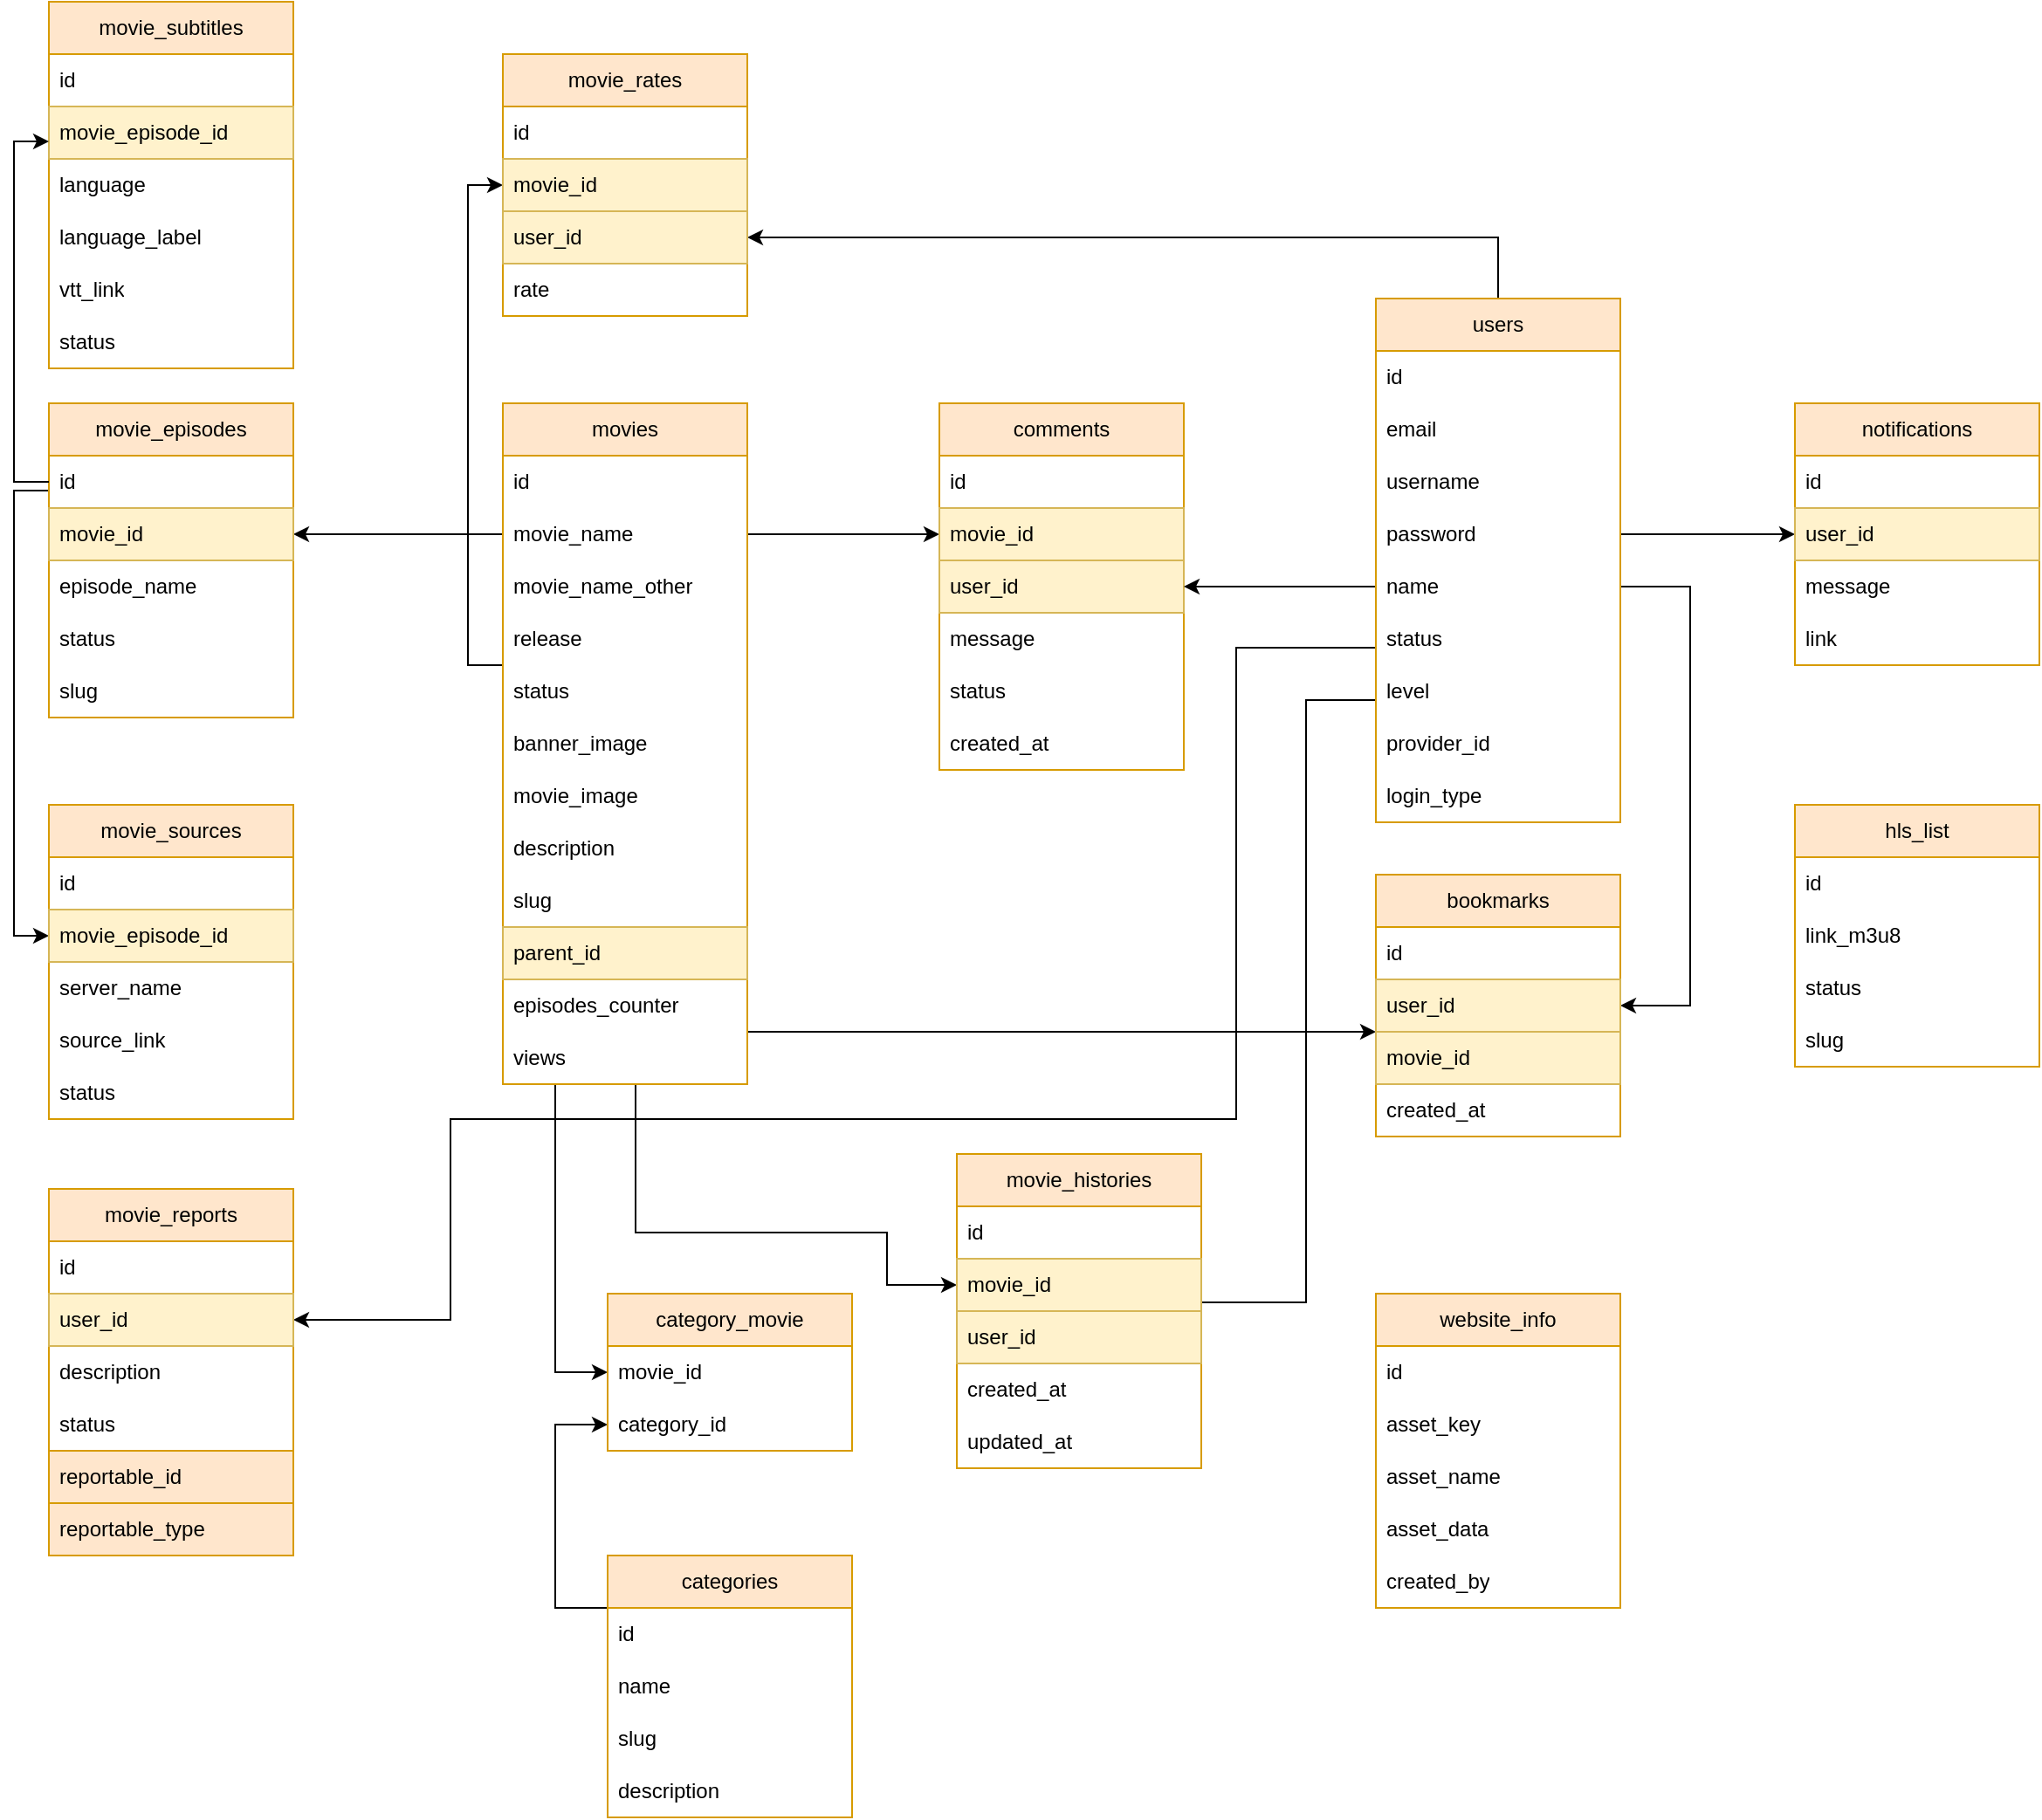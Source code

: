 <mxfile version="24.4.10" type="device">
  <diagram name="Page-1" id="3F2ROLYlYGw2br-M6HLs">
    <mxGraphModel dx="1379" dy="799" grid="1" gridSize="10" guides="1" tooltips="1" connect="1" arrows="1" fold="1" page="1" pageScale="1" pageWidth="850" pageHeight="1100" math="0" shadow="0">
      <root>
        <mxCell id="0" />
        <mxCell id="1" parent="0" />
        <mxCell id="hIImAG4Ei0qnT4Fh30qs-20" style="edgeStyle=orthogonalEdgeStyle;rounded=0;orthogonalLoop=1;jettySize=auto;html=1;" parent="1" source="hIImAG4Ei0qnT4Fh30qs-2" target="hIImAG4Ei0qnT4Fh30qs-12" edge="1">
          <mxGeometry relative="1" as="geometry">
            <Array as="points">
              <mxPoint x="400" y="325" />
              <mxPoint x="400" y="325" />
            </Array>
          </mxGeometry>
        </mxCell>
        <mxCell id="hIImAG4Ei0qnT4Fh30qs-46" style="edgeStyle=orthogonalEdgeStyle;rounded=0;orthogonalLoop=1;jettySize=auto;html=1;" parent="1" source="hIImAG4Ei0qnT4Fh30qs-2" target="hIImAG4Ei0qnT4Fh30qs-42" edge="1">
          <mxGeometry relative="1" as="geometry">
            <Array as="points">
              <mxPoint x="530" y="625" />
            </Array>
          </mxGeometry>
        </mxCell>
        <mxCell id="hIImAG4Ei0qnT4Fh30qs-53" style="edgeStyle=orthogonalEdgeStyle;rounded=0;orthogonalLoop=1;jettySize=auto;html=1;" parent="1" source="hIImAG4Ei0qnT4Fh30qs-2" target="hIImAG4Ei0qnT4Fh30qs-49" edge="1">
          <mxGeometry relative="1" as="geometry">
            <Array as="points">
              <mxPoint x="400" y="400" />
              <mxPoint x="400" y="125" />
            </Array>
          </mxGeometry>
        </mxCell>
        <mxCell id="hIImAG4Ei0qnT4Fh30qs-60" style="edgeStyle=orthogonalEdgeStyle;rounded=0;orthogonalLoop=1;jettySize=auto;html=1;entryX=0;entryY=0.5;entryDx=0;entryDy=0;" parent="1" source="hIImAG4Ei0qnT4Fh30qs-2" target="hIImAG4Ei0qnT4Fh30qs-57" edge="1">
          <mxGeometry relative="1" as="geometry">
            <Array as="points">
              <mxPoint x="496" y="725" />
              <mxPoint x="640" y="725" />
              <mxPoint x="640" y="755" />
            </Array>
            <mxPoint x="490" y="580" as="sourcePoint" />
            <mxPoint x="650" y="740" as="targetPoint" />
          </mxGeometry>
        </mxCell>
        <mxCell id="oTdd736BP29CeWMRSeP5-14" style="edgeStyle=orthogonalEdgeStyle;rounded=0;orthogonalLoop=1;jettySize=auto;html=1;entryX=0;entryY=0.5;entryDx=0;entryDy=0;" parent="1" source="hIImAG4Ei0qnT4Fh30qs-2" target="oTdd736BP29CeWMRSeP5-7" edge="1">
          <mxGeometry relative="1" as="geometry">
            <Array as="points">
              <mxPoint x="450" y="805" />
            </Array>
          </mxGeometry>
        </mxCell>
        <mxCell id="myGeq7_MrkGCZ5Ku5kdF-7" style="edgeStyle=orthogonalEdgeStyle;rounded=0;orthogonalLoop=1;jettySize=auto;html=1;" parent="1" source="hIImAG4Ei0qnT4Fh30qs-2" target="hIImAG4Ei0qnT4Fh30qs-25" edge="1">
          <mxGeometry relative="1" as="geometry">
            <Array as="points">
              <mxPoint x="590" y="325" />
              <mxPoint x="590" y="325" />
            </Array>
          </mxGeometry>
        </mxCell>
        <mxCell id="hIImAG4Ei0qnT4Fh30qs-2" value="movies" style="swimlane;fontStyle=0;childLayout=stackLayout;horizontal=1;startSize=30;horizontalStack=0;resizeParent=1;resizeParentMax=0;resizeLast=0;collapsible=1;marginBottom=0;whiteSpace=wrap;html=1;fillColor=#ffe6cc;strokeColor=#d79b00;" parent="1" vertex="1">
          <mxGeometry x="420" y="250" width="140" height="390" as="geometry" />
        </mxCell>
        <mxCell id="hIImAG4Ei0qnT4Fh30qs-3" value="id" style="text;align=left;verticalAlign=middle;spacingLeft=4;spacingRight=4;overflow=hidden;points=[[0,0.5],[1,0.5]];portConstraint=eastwest;rotatable=0;whiteSpace=wrap;html=1;" parent="hIImAG4Ei0qnT4Fh30qs-2" vertex="1">
          <mxGeometry y="30" width="140" height="30" as="geometry" />
        </mxCell>
        <mxCell id="hIImAG4Ei0qnT4Fh30qs-4" value="movie_name" style="text;align=left;verticalAlign=middle;spacingLeft=4;spacingRight=4;overflow=hidden;points=[[0,0.5],[1,0.5]];portConstraint=eastwest;rotatable=0;whiteSpace=wrap;html=1;" parent="hIImAG4Ei0qnT4Fh30qs-2" vertex="1">
          <mxGeometry y="60" width="140" height="30" as="geometry" />
        </mxCell>
        <mxCell id="hIImAG4Ei0qnT4Fh30qs-21" value="movie_name_other" style="text;align=left;verticalAlign=middle;spacingLeft=4;spacingRight=4;overflow=hidden;points=[[0,0.5],[1,0.5]];portConstraint=eastwest;rotatable=0;whiteSpace=wrap;html=1;" parent="hIImAG4Ei0qnT4Fh30qs-2" vertex="1">
          <mxGeometry y="90" width="140" height="30" as="geometry" />
        </mxCell>
        <mxCell id="hIImAG4Ei0qnT4Fh30qs-5" value="release" style="text;align=left;verticalAlign=middle;spacingLeft=4;spacingRight=4;overflow=hidden;points=[[0,0.5],[1,0.5]];portConstraint=eastwest;rotatable=0;whiteSpace=wrap;html=1;" parent="hIImAG4Ei0qnT4Fh30qs-2" vertex="1">
          <mxGeometry y="120" width="140" height="30" as="geometry" />
        </mxCell>
        <mxCell id="hIImAG4Ei0qnT4Fh30qs-6" value="status" style="text;align=left;verticalAlign=middle;spacingLeft=4;spacingRight=4;overflow=hidden;points=[[0,0.5],[1,0.5]];portConstraint=eastwest;rotatable=0;whiteSpace=wrap;html=1;" parent="hIImAG4Ei0qnT4Fh30qs-2" vertex="1">
          <mxGeometry y="150" width="140" height="30" as="geometry" />
        </mxCell>
        <mxCell id="hIImAG4Ei0qnT4Fh30qs-7" value="banner_image" style="text;align=left;verticalAlign=middle;spacingLeft=4;spacingRight=4;overflow=hidden;points=[[0,0.5],[1,0.5]];portConstraint=eastwest;rotatable=0;whiteSpace=wrap;html=1;" parent="hIImAG4Ei0qnT4Fh30qs-2" vertex="1">
          <mxGeometry y="180" width="140" height="30" as="geometry" />
        </mxCell>
        <mxCell id="hIImAG4Ei0qnT4Fh30qs-9" value="movie_image" style="text;align=left;verticalAlign=middle;spacingLeft=4;spacingRight=4;overflow=hidden;points=[[0,0.5],[1,0.5]];portConstraint=eastwest;rotatable=0;whiteSpace=wrap;html=1;" parent="hIImAG4Ei0qnT4Fh30qs-2" vertex="1">
          <mxGeometry y="210" width="140" height="30" as="geometry" />
        </mxCell>
        <mxCell id="hIImAG4Ei0qnT4Fh30qs-8" value="description" style="text;align=left;verticalAlign=middle;spacingLeft=4;spacingRight=4;overflow=hidden;points=[[0,0.5],[1,0.5]];portConstraint=eastwest;rotatable=0;whiteSpace=wrap;html=1;" parent="hIImAG4Ei0qnT4Fh30qs-2" vertex="1">
          <mxGeometry y="240" width="140" height="30" as="geometry" />
        </mxCell>
        <mxCell id="oTdd736BP29CeWMRSeP5-15" value="slug" style="text;align=left;verticalAlign=middle;spacingLeft=4;spacingRight=4;overflow=hidden;points=[[0,0.5],[1,0.5]];portConstraint=eastwest;rotatable=0;whiteSpace=wrap;html=1;" parent="hIImAG4Ei0qnT4Fh30qs-2" vertex="1">
          <mxGeometry y="270" width="140" height="30" as="geometry" />
        </mxCell>
        <mxCell id="hIImAG4Ei0qnT4Fh30qs-22" value="parent_id" style="text;align=left;verticalAlign=middle;spacingLeft=4;spacingRight=4;overflow=hidden;points=[[0,0.5],[1,0.5]];portConstraint=eastwest;rotatable=0;whiteSpace=wrap;html=1;fillColor=#fff2cc;strokeColor=#d6b656;" parent="hIImAG4Ei0qnT4Fh30qs-2" vertex="1">
          <mxGeometry y="300" width="140" height="30" as="geometry" />
        </mxCell>
        <mxCell id="qm9xOhf16qRdDxelfgPN-1" value="episodes_counter" style="text;align=left;verticalAlign=middle;spacingLeft=4;spacingRight=4;overflow=hidden;points=[[0,0.5],[1,0.5]];portConstraint=eastwest;rotatable=0;whiteSpace=wrap;html=1;" parent="hIImAG4Ei0qnT4Fh30qs-2" vertex="1">
          <mxGeometry y="330" width="140" height="30" as="geometry" />
        </mxCell>
        <mxCell id="qm9xOhf16qRdDxelfgPN-2" value="views" style="text;align=left;verticalAlign=middle;spacingLeft=4;spacingRight=4;overflow=hidden;points=[[0,0.5],[1,0.5]];portConstraint=eastwest;rotatable=0;whiteSpace=wrap;html=1;" parent="hIImAG4Ei0qnT4Fh30qs-2" vertex="1">
          <mxGeometry y="360" width="140" height="30" as="geometry" />
        </mxCell>
        <mxCell id="5w0fEQomTx6XCXW9qhA0-1" style="edgeStyle=orthogonalEdgeStyle;rounded=0;orthogonalLoop=1;jettySize=auto;html=1;entryX=0;entryY=0.5;entryDx=0;entryDy=0;" parent="1" source="hIImAG4Ei0qnT4Fh30qs-10" target="hIImAG4Ei0qnT4Fh30qs-78" edge="1">
          <mxGeometry relative="1" as="geometry">
            <Array as="points">
              <mxPoint x="140" y="300" />
              <mxPoint x="140" y="555" />
            </Array>
          </mxGeometry>
        </mxCell>
        <mxCell id="hIImAG4Ei0qnT4Fh30qs-10" value="movie_episodes" style="swimlane;fontStyle=0;childLayout=stackLayout;horizontal=1;startSize=30;horizontalStack=0;resizeParent=1;resizeParentMax=0;resizeLast=0;collapsible=1;marginBottom=0;whiteSpace=wrap;html=1;fillColor=#ffe6cc;strokeColor=#d79b00;" parent="1" vertex="1">
          <mxGeometry x="160" y="250" width="140" height="180" as="geometry" />
        </mxCell>
        <mxCell id="hIImAG4Ei0qnT4Fh30qs-11" value="id" style="text;strokeColor=none;fillColor=none;align=left;verticalAlign=middle;spacingLeft=4;spacingRight=4;overflow=hidden;points=[[0,0.5],[1,0.5]];portConstraint=eastwest;rotatable=0;whiteSpace=wrap;html=1;" parent="hIImAG4Ei0qnT4Fh30qs-10" vertex="1">
          <mxGeometry y="30" width="140" height="30" as="geometry" />
        </mxCell>
        <mxCell id="hIImAG4Ei0qnT4Fh30qs-12" value="movie_id" style="text;strokeColor=#d6b656;fillColor=#fff2cc;align=left;verticalAlign=middle;spacingLeft=4;spacingRight=4;overflow=hidden;points=[[0,0.5],[1,0.5]];portConstraint=eastwest;rotatable=0;whiteSpace=wrap;html=1;" parent="hIImAG4Ei0qnT4Fh30qs-10" vertex="1">
          <mxGeometry y="60" width="140" height="30" as="geometry" />
        </mxCell>
        <mxCell id="hIImAG4Ei0qnT4Fh30qs-13" value="episode_name" style="text;strokeColor=none;fillColor=none;align=left;verticalAlign=middle;spacingLeft=4;spacingRight=4;overflow=hidden;points=[[0,0.5],[1,0.5]];portConstraint=eastwest;rotatable=0;whiteSpace=wrap;html=1;" parent="hIImAG4Ei0qnT4Fh30qs-10" vertex="1">
          <mxGeometry y="90" width="140" height="30" as="geometry" />
        </mxCell>
        <mxCell id="hIImAG4Ei0qnT4Fh30qs-14" value="status" style="text;strokeColor=none;fillColor=none;align=left;verticalAlign=middle;spacingLeft=4;spacingRight=4;overflow=hidden;points=[[0,0.5],[1,0.5]];portConstraint=eastwest;rotatable=0;whiteSpace=wrap;html=1;" parent="hIImAG4Ei0qnT4Fh30qs-10" vertex="1">
          <mxGeometry y="120" width="140" height="30" as="geometry" />
        </mxCell>
        <mxCell id="TMlzCSbYXkpU7gzvLqL6-2" value="slug" style="text;strokeColor=none;fillColor=none;align=left;verticalAlign=middle;spacingLeft=4;spacingRight=4;overflow=hidden;points=[[0,0.5],[1,0.5]];portConstraint=eastwest;rotatable=0;whiteSpace=wrap;html=1;" parent="hIImAG4Ei0qnT4Fh30qs-10" vertex="1">
          <mxGeometry y="150" width="140" height="30" as="geometry" />
        </mxCell>
        <mxCell id="hIImAG4Ei0qnT4Fh30qs-23" value="comments" style="swimlane;fontStyle=0;childLayout=stackLayout;horizontal=1;startSize=30;horizontalStack=0;resizeParent=1;resizeParentMax=0;resizeLast=0;collapsible=1;marginBottom=0;whiteSpace=wrap;html=1;fillColor=#ffe6cc;strokeColor=#d79b00;" parent="1" vertex="1">
          <mxGeometry x="670" y="250" width="140" height="210" as="geometry" />
        </mxCell>
        <mxCell id="hIImAG4Ei0qnT4Fh30qs-24" value="id" style="text;strokeColor=none;fillColor=none;align=left;verticalAlign=middle;spacingLeft=4;spacingRight=4;overflow=hidden;points=[[0,0.5],[1,0.5]];portConstraint=eastwest;rotatable=0;whiteSpace=wrap;html=1;" parent="hIImAG4Ei0qnT4Fh30qs-23" vertex="1">
          <mxGeometry y="30" width="140" height="30" as="geometry" />
        </mxCell>
        <mxCell id="hIImAG4Ei0qnT4Fh30qs-25" value="movie_id" style="text;strokeColor=#d6b656;fillColor=#fff2cc;align=left;verticalAlign=middle;spacingLeft=4;spacingRight=4;overflow=hidden;points=[[0,0.5],[1,0.5]];portConstraint=eastwest;rotatable=0;whiteSpace=wrap;html=1;" parent="hIImAG4Ei0qnT4Fh30qs-23" vertex="1">
          <mxGeometry y="60" width="140" height="30" as="geometry" />
        </mxCell>
        <mxCell id="hIImAG4Ei0qnT4Fh30qs-27" value="user_id" style="text;strokeColor=#d6b656;fillColor=#fff2cc;align=left;verticalAlign=middle;spacingLeft=4;spacingRight=4;overflow=hidden;points=[[0,0.5],[1,0.5]];portConstraint=eastwest;rotatable=0;whiteSpace=wrap;html=1;" parent="hIImAG4Ei0qnT4Fh30qs-23" vertex="1">
          <mxGeometry y="90" width="140" height="30" as="geometry" />
        </mxCell>
        <mxCell id="hIImAG4Ei0qnT4Fh30qs-26" value="message" style="text;strokeColor=none;fillColor=none;align=left;verticalAlign=middle;spacingLeft=4;spacingRight=4;overflow=hidden;points=[[0,0.5],[1,0.5]];portConstraint=eastwest;rotatable=0;whiteSpace=wrap;html=1;" parent="hIImAG4Ei0qnT4Fh30qs-23" vertex="1">
          <mxGeometry y="120" width="140" height="30" as="geometry" />
        </mxCell>
        <mxCell id="hIImAG4Ei0qnT4Fh30qs-28" value="status" style="text;strokeColor=none;fillColor=none;align=left;verticalAlign=middle;spacingLeft=4;spacingRight=4;overflow=hidden;points=[[0,0.5],[1,0.5]];portConstraint=eastwest;rotatable=0;whiteSpace=wrap;html=1;" parent="hIImAG4Ei0qnT4Fh30qs-23" vertex="1">
          <mxGeometry y="150" width="140" height="30" as="geometry" />
        </mxCell>
        <mxCell id="hIImAG4Ei0qnT4Fh30qs-30" value="created_at" style="text;strokeColor=none;fillColor=none;align=left;verticalAlign=middle;spacingLeft=4;spacingRight=4;overflow=hidden;points=[[0,0.5],[1,0.5]];portConstraint=eastwest;rotatable=0;whiteSpace=wrap;html=1;" parent="hIImAG4Ei0qnT4Fh30qs-23" vertex="1">
          <mxGeometry y="180" width="140" height="30" as="geometry" />
        </mxCell>
        <mxCell id="hIImAG4Ei0qnT4Fh30qs-37" style="edgeStyle=orthogonalEdgeStyle;rounded=0;orthogonalLoop=1;jettySize=auto;html=1;" parent="1" source="hIImAG4Ei0qnT4Fh30qs-31" target="hIImAG4Ei0qnT4Fh30qs-27" edge="1">
          <mxGeometry relative="1" as="geometry">
            <Array as="points">
              <mxPoint x="890" y="355" />
              <mxPoint x="890" y="355" />
            </Array>
          </mxGeometry>
        </mxCell>
        <mxCell id="hIImAG4Ei0qnT4Fh30qs-45" style="edgeStyle=orthogonalEdgeStyle;rounded=0;orthogonalLoop=1;jettySize=auto;html=1;" parent="1" source="hIImAG4Ei0qnT4Fh30qs-31" target="hIImAG4Ei0qnT4Fh30qs-41" edge="1">
          <mxGeometry relative="1" as="geometry">
            <Array as="points">
              <mxPoint x="1100" y="355" />
              <mxPoint x="1100" y="595" />
            </Array>
          </mxGeometry>
        </mxCell>
        <mxCell id="hIImAG4Ei0qnT4Fh30qs-54" style="edgeStyle=orthogonalEdgeStyle;rounded=0;orthogonalLoop=1;jettySize=auto;html=1;" parent="1" source="hIImAG4Ei0qnT4Fh30qs-31" target="hIImAG4Ei0qnT4Fh30qs-50" edge="1">
          <mxGeometry relative="1" as="geometry" />
        </mxCell>
        <mxCell id="hIImAG4Ei0qnT4Fh30qs-72" style="edgeStyle=orthogonalEdgeStyle;rounded=0;orthogonalLoop=1;jettySize=auto;html=1;entryX=0;entryY=0.5;entryDx=0;entryDy=0;" parent="1" source="hIImAG4Ei0qnT4Fh30qs-31" target="hIImAG4Ei0qnT4Fh30qs-69" edge="1">
          <mxGeometry relative="1" as="geometry">
            <Array as="points">
              <mxPoint x="1110" y="325" />
              <mxPoint x="1110" y="325" />
            </Array>
          </mxGeometry>
        </mxCell>
        <mxCell id="hIImAG4Ei0qnT4Fh30qs-75" style="edgeStyle=orthogonalEdgeStyle;rounded=0;orthogonalLoop=1;jettySize=auto;html=1;" parent="1" source="hIImAG4Ei0qnT4Fh30qs-31" target="hIImAG4Ei0qnT4Fh30qs-58" edge="1">
          <mxGeometry relative="1" as="geometry">
            <Array as="points">
              <mxPoint x="880" y="420" />
              <mxPoint x="880" y="765" />
            </Array>
          </mxGeometry>
        </mxCell>
        <mxCell id="ieVEfI5urhvSxAxaUCxs-3" style="edgeStyle=orthogonalEdgeStyle;rounded=0;orthogonalLoop=1;jettySize=auto;html=1;entryX=1;entryY=0.5;entryDx=0;entryDy=0;" parent="1" target="ieVEfI5urhvSxAxaUCxs-1" edge="1">
          <mxGeometry relative="1" as="geometry">
            <mxPoint x="920" y="370" as="sourcePoint" />
            <mxPoint x="290" y="805" as="targetPoint" />
            <Array as="points">
              <mxPoint x="920" y="390" />
              <mxPoint x="840" y="390" />
              <mxPoint x="840" y="660" />
              <mxPoint x="390" y="660" />
              <mxPoint x="390" y="775" />
            </Array>
          </mxGeometry>
        </mxCell>
        <mxCell id="hIImAG4Ei0qnT4Fh30qs-31" value="users" style="swimlane;fontStyle=0;childLayout=stackLayout;horizontal=1;startSize=30;horizontalStack=0;resizeParent=1;resizeParentMax=0;resizeLast=0;collapsible=1;marginBottom=0;whiteSpace=wrap;html=1;fillColor=#ffe6cc;strokeColor=#d79b00;" parent="1" vertex="1">
          <mxGeometry x="920" y="190" width="140" height="300" as="geometry" />
        </mxCell>
        <mxCell id="hIImAG4Ei0qnT4Fh30qs-32" value="id" style="text;strokeColor=none;fillColor=none;align=left;verticalAlign=middle;spacingLeft=4;spacingRight=4;overflow=hidden;points=[[0,0.5],[1,0.5]];portConstraint=eastwest;rotatable=0;whiteSpace=wrap;html=1;" parent="hIImAG4Ei0qnT4Fh30qs-31" vertex="1">
          <mxGeometry y="30" width="140" height="30" as="geometry" />
        </mxCell>
        <mxCell id="hIImAG4Ei0qnT4Fh30qs-36" value="email" style="text;strokeColor=none;fillColor=none;align=left;verticalAlign=middle;spacingLeft=4;spacingRight=4;overflow=hidden;points=[[0,0.5],[1,0.5]];portConstraint=eastwest;rotatable=0;whiteSpace=wrap;html=1;" parent="hIImAG4Ei0qnT4Fh30qs-31" vertex="1">
          <mxGeometry y="60" width="140" height="30" as="geometry" />
        </mxCell>
        <mxCell id="hIImAG4Ei0qnT4Fh30qs-34" value="username" style="text;strokeColor=none;fillColor=none;align=left;verticalAlign=middle;spacingLeft=4;spacingRight=4;overflow=hidden;points=[[0,0.5],[1,0.5]];portConstraint=eastwest;rotatable=0;whiteSpace=wrap;html=1;" parent="hIImAG4Ei0qnT4Fh30qs-31" vertex="1">
          <mxGeometry y="90" width="140" height="30" as="geometry" />
        </mxCell>
        <mxCell id="hIImAG4Ei0qnT4Fh30qs-35" value="password" style="text;strokeColor=none;fillColor=none;align=left;verticalAlign=middle;spacingLeft=4;spacingRight=4;overflow=hidden;points=[[0,0.5],[1,0.5]];portConstraint=eastwest;rotatable=0;whiteSpace=wrap;html=1;" parent="hIImAG4Ei0qnT4Fh30qs-31" vertex="1">
          <mxGeometry y="120" width="140" height="30" as="geometry" />
        </mxCell>
        <mxCell id="hIImAG4Ei0qnT4Fh30qs-33" value="name" style="text;align=left;verticalAlign=middle;spacingLeft=4;spacingRight=4;overflow=hidden;points=[[0,0.5],[1,0.5]];portConstraint=eastwest;rotatable=0;whiteSpace=wrap;html=1;" parent="hIImAG4Ei0qnT4Fh30qs-31" vertex="1">
          <mxGeometry y="150" width="140" height="30" as="geometry" />
        </mxCell>
        <mxCell id="hIImAG4Ei0qnT4Fh30qs-38" value="status" style="text;strokeColor=none;fillColor=none;align=left;verticalAlign=middle;spacingLeft=4;spacingRight=4;overflow=hidden;points=[[0,0.5],[1,0.5]];portConstraint=eastwest;rotatable=0;whiteSpace=wrap;html=1;" parent="hIImAG4Ei0qnT4Fh30qs-31" vertex="1">
          <mxGeometry y="180" width="140" height="30" as="geometry" />
        </mxCell>
        <mxCell id="xdT06vfrE463Hw5uUpXU-1" value="level" style="text;strokeColor=none;fillColor=none;align=left;verticalAlign=middle;spacingLeft=4;spacingRight=4;overflow=hidden;points=[[0,0.5],[1,0.5]];portConstraint=eastwest;rotatable=0;whiteSpace=wrap;html=1;" parent="hIImAG4Ei0qnT4Fh30qs-31" vertex="1">
          <mxGeometry y="210" width="140" height="30" as="geometry" />
        </mxCell>
        <mxCell id="xdT06vfrE463Hw5uUpXU-2" value="provider_id" style="text;strokeColor=none;fillColor=none;align=left;verticalAlign=middle;spacingLeft=4;spacingRight=4;overflow=hidden;points=[[0,0.5],[1,0.5]];portConstraint=eastwest;rotatable=0;whiteSpace=wrap;html=1;" parent="hIImAG4Ei0qnT4Fh30qs-31" vertex="1">
          <mxGeometry y="240" width="140" height="30" as="geometry" />
        </mxCell>
        <mxCell id="hIImAG4Ei0qnT4Fh30qs-74" value="login_type" style="text;strokeColor=none;fillColor=none;align=left;verticalAlign=middle;spacingLeft=4;spacingRight=4;overflow=hidden;points=[[0,0.5],[1,0.5]];portConstraint=eastwest;rotatable=0;whiteSpace=wrap;html=1;" parent="hIImAG4Ei0qnT4Fh30qs-31" vertex="1">
          <mxGeometry y="270" width="140" height="30" as="geometry" />
        </mxCell>
        <mxCell id="hIImAG4Ei0qnT4Fh30qs-39" value="bookmarks" style="swimlane;fontStyle=0;childLayout=stackLayout;horizontal=1;startSize=30;horizontalStack=0;resizeParent=1;resizeParentMax=0;resizeLast=0;collapsible=1;marginBottom=0;whiteSpace=wrap;html=1;fillColor=#ffe6cc;strokeColor=#d79b00;" parent="1" vertex="1">
          <mxGeometry x="920" y="520" width="140" height="150" as="geometry" />
        </mxCell>
        <mxCell id="hIImAG4Ei0qnT4Fh30qs-40" value="id" style="text;strokeColor=none;fillColor=none;align=left;verticalAlign=middle;spacingLeft=4;spacingRight=4;overflow=hidden;points=[[0,0.5],[1,0.5]];portConstraint=eastwest;rotatable=0;whiteSpace=wrap;html=1;" parent="hIImAG4Ei0qnT4Fh30qs-39" vertex="1">
          <mxGeometry y="30" width="140" height="30" as="geometry" />
        </mxCell>
        <mxCell id="hIImAG4Ei0qnT4Fh30qs-41" value="user_id" style="text;strokeColor=#d6b656;fillColor=#fff2cc;align=left;verticalAlign=middle;spacingLeft=4;spacingRight=4;overflow=hidden;points=[[0,0.5],[1,0.5]];portConstraint=eastwest;rotatable=0;whiteSpace=wrap;html=1;" parent="hIImAG4Ei0qnT4Fh30qs-39" vertex="1">
          <mxGeometry y="60" width="140" height="30" as="geometry" />
        </mxCell>
        <mxCell id="hIImAG4Ei0qnT4Fh30qs-42" value="movie_id" style="text;strokeColor=#d6b656;fillColor=#fff2cc;align=left;verticalAlign=middle;spacingLeft=4;spacingRight=4;overflow=hidden;points=[[0,0.5],[1,0.5]];portConstraint=eastwest;rotatable=0;whiteSpace=wrap;html=1;" parent="hIImAG4Ei0qnT4Fh30qs-39" vertex="1">
          <mxGeometry y="90" width="140" height="30" as="geometry" />
        </mxCell>
        <mxCell id="hIImAG4Ei0qnT4Fh30qs-44" value="created_at" style="text;strokeColor=none;fillColor=none;align=left;verticalAlign=middle;spacingLeft=4;spacingRight=4;overflow=hidden;points=[[0,0.5],[1,0.5]];portConstraint=eastwest;rotatable=0;whiteSpace=wrap;html=1;" parent="hIImAG4Ei0qnT4Fh30qs-39" vertex="1">
          <mxGeometry y="120" width="140" height="30" as="geometry" />
        </mxCell>
        <mxCell id="hIImAG4Ei0qnT4Fh30qs-47" value="movie_rates" style="swimlane;fontStyle=0;childLayout=stackLayout;horizontal=1;startSize=30;horizontalStack=0;resizeParent=1;resizeParentMax=0;resizeLast=0;collapsible=1;marginBottom=0;whiteSpace=wrap;html=1;fillColor=#ffe6cc;strokeColor=#d79b00;" parent="1" vertex="1">
          <mxGeometry x="420" y="50" width="140" height="150" as="geometry" />
        </mxCell>
        <mxCell id="hIImAG4Ei0qnT4Fh30qs-48" value="id" style="text;strokeColor=none;fillColor=none;align=left;verticalAlign=middle;spacingLeft=4;spacingRight=4;overflow=hidden;points=[[0,0.5],[1,0.5]];portConstraint=eastwest;rotatable=0;whiteSpace=wrap;html=1;" parent="hIImAG4Ei0qnT4Fh30qs-47" vertex="1">
          <mxGeometry y="30" width="140" height="30" as="geometry" />
        </mxCell>
        <mxCell id="hIImAG4Ei0qnT4Fh30qs-49" value="movie_id" style="text;strokeColor=#d6b656;fillColor=#fff2cc;align=left;verticalAlign=middle;spacingLeft=4;spacingRight=4;overflow=hidden;points=[[0,0.5],[1,0.5]];portConstraint=eastwest;rotatable=0;whiteSpace=wrap;html=1;" parent="hIImAG4Ei0qnT4Fh30qs-47" vertex="1">
          <mxGeometry y="60" width="140" height="30" as="geometry" />
        </mxCell>
        <mxCell id="hIImAG4Ei0qnT4Fh30qs-50" value="user_id" style="text;strokeColor=#d6b656;fillColor=#fff2cc;align=left;verticalAlign=middle;spacingLeft=4;spacingRight=4;overflow=hidden;points=[[0,0.5],[1,0.5]];portConstraint=eastwest;rotatable=0;whiteSpace=wrap;html=1;" parent="hIImAG4Ei0qnT4Fh30qs-47" vertex="1">
          <mxGeometry y="90" width="140" height="30" as="geometry" />
        </mxCell>
        <mxCell id="hIImAG4Ei0qnT4Fh30qs-51" value="rate" style="text;strokeColor=none;fillColor=none;align=left;verticalAlign=middle;spacingLeft=4;spacingRight=4;overflow=hidden;points=[[0,0.5],[1,0.5]];portConstraint=eastwest;rotatable=0;whiteSpace=wrap;html=1;" parent="hIImAG4Ei0qnT4Fh30qs-47" vertex="1">
          <mxGeometry y="120" width="140" height="30" as="geometry" />
        </mxCell>
        <mxCell id="hIImAG4Ei0qnT4Fh30qs-55" value="movie_histories" style="swimlane;fontStyle=0;childLayout=stackLayout;horizontal=1;startSize=30;horizontalStack=0;resizeParent=1;resizeParentMax=0;resizeLast=0;collapsible=1;marginBottom=0;whiteSpace=wrap;html=1;fillColor=#ffe6cc;strokeColor=#d79b00;" parent="1" vertex="1">
          <mxGeometry x="680" y="680" width="140" height="180" as="geometry" />
        </mxCell>
        <mxCell id="hIImAG4Ei0qnT4Fh30qs-56" value="id" style="text;strokeColor=none;fillColor=none;align=left;verticalAlign=middle;spacingLeft=4;spacingRight=4;overflow=hidden;points=[[0,0.5],[1,0.5]];portConstraint=eastwest;rotatable=0;whiteSpace=wrap;html=1;" parent="hIImAG4Ei0qnT4Fh30qs-55" vertex="1">
          <mxGeometry y="30" width="140" height="30" as="geometry" />
        </mxCell>
        <mxCell id="hIImAG4Ei0qnT4Fh30qs-57" value="movie_id" style="text;strokeColor=#d6b656;fillColor=#fff2cc;align=left;verticalAlign=middle;spacingLeft=4;spacingRight=4;overflow=hidden;points=[[0,0.5],[1,0.5]];portConstraint=eastwest;rotatable=0;whiteSpace=wrap;html=1;" parent="hIImAG4Ei0qnT4Fh30qs-55" vertex="1">
          <mxGeometry y="60" width="140" height="30" as="geometry" />
        </mxCell>
        <mxCell id="hIImAG4Ei0qnT4Fh30qs-58" value="user_id" style="text;strokeColor=#d6b656;fillColor=#fff2cc;align=left;verticalAlign=middle;spacingLeft=4;spacingRight=4;overflow=hidden;points=[[0,0.5],[1,0.5]];portConstraint=eastwest;rotatable=0;whiteSpace=wrap;html=1;" parent="hIImAG4Ei0qnT4Fh30qs-55" vertex="1">
          <mxGeometry y="90" width="140" height="30" as="geometry" />
        </mxCell>
        <mxCell id="hIImAG4Ei0qnT4Fh30qs-65" value="created_at" style="text;align=left;verticalAlign=middle;spacingLeft=4;spacingRight=4;overflow=hidden;points=[[0,0.5],[1,0.5]];portConstraint=eastwest;rotatable=0;whiteSpace=wrap;html=1;" parent="hIImAG4Ei0qnT4Fh30qs-55" vertex="1">
          <mxGeometry y="120" width="140" height="30" as="geometry" />
        </mxCell>
        <mxCell id="hIImAG4Ei0qnT4Fh30qs-66" value="updated_at" style="text;align=left;verticalAlign=middle;spacingLeft=4;spacingRight=4;overflow=hidden;points=[[0,0.5],[1,0.5]];portConstraint=eastwest;rotatable=0;whiteSpace=wrap;html=1;" parent="hIImAG4Ei0qnT4Fh30qs-55" vertex="1">
          <mxGeometry y="150" width="140" height="30" as="geometry" />
        </mxCell>
        <mxCell id="hIImAG4Ei0qnT4Fh30qs-67" value="notifications" style="swimlane;fontStyle=0;childLayout=stackLayout;horizontal=1;startSize=30;horizontalStack=0;resizeParent=1;resizeParentMax=0;resizeLast=0;collapsible=1;marginBottom=0;whiteSpace=wrap;html=1;fillColor=#ffe6cc;strokeColor=#d79b00;" parent="1" vertex="1">
          <mxGeometry x="1160" y="250" width="140" height="150" as="geometry" />
        </mxCell>
        <mxCell id="hIImAG4Ei0qnT4Fh30qs-68" value="id" style="text;strokeColor=none;fillColor=none;align=left;verticalAlign=middle;spacingLeft=4;spacingRight=4;overflow=hidden;points=[[0,0.5],[1,0.5]];portConstraint=eastwest;rotatable=0;whiteSpace=wrap;html=1;" parent="hIImAG4Ei0qnT4Fh30qs-67" vertex="1">
          <mxGeometry y="30" width="140" height="30" as="geometry" />
        </mxCell>
        <mxCell id="hIImAG4Ei0qnT4Fh30qs-69" value="user_id" style="text;strokeColor=#d6b656;fillColor=#fff2cc;align=left;verticalAlign=middle;spacingLeft=4;spacingRight=4;overflow=hidden;points=[[0,0.5],[1,0.5]];portConstraint=eastwest;rotatable=0;whiteSpace=wrap;html=1;" parent="hIImAG4Ei0qnT4Fh30qs-67" vertex="1">
          <mxGeometry y="60" width="140" height="30" as="geometry" />
        </mxCell>
        <mxCell id="hIImAG4Ei0qnT4Fh30qs-70" value="message" style="text;strokeColor=none;fillColor=none;align=left;verticalAlign=middle;spacingLeft=4;spacingRight=4;overflow=hidden;points=[[0,0.5],[1,0.5]];portConstraint=eastwest;rotatable=0;whiteSpace=wrap;html=1;" parent="hIImAG4Ei0qnT4Fh30qs-67" vertex="1">
          <mxGeometry y="90" width="140" height="30" as="geometry" />
        </mxCell>
        <mxCell id="hIImAG4Ei0qnT4Fh30qs-73" value="link" style="text;strokeColor=none;fillColor=none;align=left;verticalAlign=middle;spacingLeft=4;spacingRight=4;overflow=hidden;points=[[0,0.5],[1,0.5]];portConstraint=eastwest;rotatable=0;whiteSpace=wrap;html=1;" parent="hIImAG4Ei0qnT4Fh30qs-67" vertex="1">
          <mxGeometry y="120" width="140" height="30" as="geometry" />
        </mxCell>
        <mxCell id="hIImAG4Ei0qnT4Fh30qs-76" value="movie_sources" style="swimlane;fontStyle=0;childLayout=stackLayout;horizontal=1;startSize=30;horizontalStack=0;resizeParent=1;resizeParentMax=0;resizeLast=0;collapsible=1;marginBottom=0;whiteSpace=wrap;html=1;fillColor=#ffe6cc;strokeColor=#d79b00;" parent="1" vertex="1">
          <mxGeometry x="160" y="480" width="140" height="180" as="geometry" />
        </mxCell>
        <mxCell id="hIImAG4Ei0qnT4Fh30qs-77" value="id" style="text;strokeColor=none;fillColor=none;align=left;verticalAlign=middle;spacingLeft=4;spacingRight=4;overflow=hidden;points=[[0,0.5],[1,0.5]];portConstraint=eastwest;rotatable=0;whiteSpace=wrap;html=1;" parent="hIImAG4Ei0qnT4Fh30qs-76" vertex="1">
          <mxGeometry y="30" width="140" height="30" as="geometry" />
        </mxCell>
        <mxCell id="hIImAG4Ei0qnT4Fh30qs-78" value="&lt;span style=&quot;text-align: center;&quot;&gt;movie_episode&lt;/span&gt;_id" style="text;strokeColor=#d6b656;fillColor=#fff2cc;align=left;verticalAlign=middle;spacingLeft=4;spacingRight=4;overflow=hidden;points=[[0,0.5],[1,0.5]];portConstraint=eastwest;rotatable=0;whiteSpace=wrap;html=1;" parent="hIImAG4Ei0qnT4Fh30qs-76" vertex="1">
          <mxGeometry y="60" width="140" height="30" as="geometry" />
        </mxCell>
        <mxCell id="hIImAG4Ei0qnT4Fh30qs-79" value="server_name" style="text;strokeColor=none;fillColor=none;align=left;verticalAlign=middle;spacingLeft=4;spacingRight=4;overflow=hidden;points=[[0,0.5],[1,0.5]];portConstraint=eastwest;rotatable=0;whiteSpace=wrap;html=1;" parent="hIImAG4Ei0qnT4Fh30qs-76" vertex="1">
          <mxGeometry y="90" width="140" height="30" as="geometry" />
        </mxCell>
        <mxCell id="hIImAG4Ei0qnT4Fh30qs-80" value="source_link" style="text;strokeColor=none;fillColor=none;align=left;verticalAlign=middle;spacingLeft=4;spacingRight=4;overflow=hidden;points=[[0,0.5],[1,0.5]];portConstraint=eastwest;rotatable=0;whiteSpace=wrap;html=1;" parent="hIImAG4Ei0qnT4Fh30qs-76" vertex="1">
          <mxGeometry y="120" width="140" height="30" as="geometry" />
        </mxCell>
        <mxCell id="hIImAG4Ei0qnT4Fh30qs-81" value="status" style="text;strokeColor=none;fillColor=none;align=left;verticalAlign=middle;spacingLeft=4;spacingRight=4;overflow=hidden;points=[[0,0.5],[1,0.5]];portConstraint=eastwest;rotatable=0;whiteSpace=wrap;html=1;" parent="hIImAG4Ei0qnT4Fh30qs-76" vertex="1">
          <mxGeometry y="150" width="140" height="30" as="geometry" />
        </mxCell>
        <mxCell id="hIImAG4Ei0qnT4Fh30qs-84" value="movie_reports" style="swimlane;fontStyle=0;childLayout=stackLayout;horizontal=1;startSize=30;horizontalStack=0;resizeParent=1;resizeParentMax=0;resizeLast=0;collapsible=1;marginBottom=0;whiteSpace=wrap;html=1;fillColor=#ffe6cc;strokeColor=#d79b00;" parent="1" vertex="1">
          <mxGeometry x="160" y="700" width="140" height="210" as="geometry" />
        </mxCell>
        <mxCell id="hIImAG4Ei0qnT4Fh30qs-85" value="id" style="text;strokeColor=none;fillColor=none;align=left;verticalAlign=middle;spacingLeft=4;spacingRight=4;overflow=hidden;points=[[0,0.5],[1,0.5]];portConstraint=eastwest;rotatable=0;whiteSpace=wrap;html=1;" parent="hIImAG4Ei0qnT4Fh30qs-84" vertex="1">
          <mxGeometry y="30" width="140" height="30" as="geometry" />
        </mxCell>
        <mxCell id="ieVEfI5urhvSxAxaUCxs-1" value="user_id" style="text;strokeColor=#d6b656;fillColor=#fff2cc;align=left;verticalAlign=middle;spacingLeft=4;spacingRight=4;overflow=hidden;points=[[0,0.5],[1,0.5]];portConstraint=eastwest;rotatable=0;whiteSpace=wrap;html=1;" parent="hIImAG4Ei0qnT4Fh30qs-84" vertex="1">
          <mxGeometry y="60" width="140" height="30" as="geometry" />
        </mxCell>
        <mxCell id="hIImAG4Ei0qnT4Fh30qs-87" value="description" style="text;strokeColor=none;fillColor=none;align=left;verticalAlign=middle;spacingLeft=4;spacingRight=4;overflow=hidden;points=[[0,0.5],[1,0.5]];portConstraint=eastwest;rotatable=0;whiteSpace=wrap;html=1;" parent="hIImAG4Ei0qnT4Fh30qs-84" vertex="1">
          <mxGeometry y="90" width="140" height="30" as="geometry" />
        </mxCell>
        <mxCell id="hIImAG4Ei0qnT4Fh30qs-89" value="status" style="text;strokeColor=none;fillColor=none;align=left;verticalAlign=middle;spacingLeft=4;spacingRight=4;overflow=hidden;points=[[0,0.5],[1,0.5]];portConstraint=eastwest;rotatable=0;whiteSpace=wrap;html=1;" parent="hIImAG4Ei0qnT4Fh30qs-84" vertex="1">
          <mxGeometry y="120" width="140" height="30" as="geometry" />
        </mxCell>
        <mxCell id="68quhR9GoZKZCb5r3fFN-1" value="reportable_id" style="text;strokeColor=#d79b00;fillColor=#ffe6cc;align=left;verticalAlign=middle;spacingLeft=4;spacingRight=4;overflow=hidden;points=[[0,0.5],[1,0.5]];portConstraint=eastwest;rotatable=0;whiteSpace=wrap;html=1;" parent="hIImAG4Ei0qnT4Fh30qs-84" vertex="1">
          <mxGeometry y="150" width="140" height="30" as="geometry" />
        </mxCell>
        <mxCell id="68quhR9GoZKZCb5r3fFN-2" value="reportable_type" style="text;strokeColor=#d79b00;fillColor=#ffe6cc;align=left;verticalAlign=middle;spacingLeft=4;spacingRight=4;overflow=hidden;points=[[0,0.5],[1,0.5]];portConstraint=eastwest;rotatable=0;whiteSpace=wrap;html=1;" parent="hIImAG4Ei0qnT4Fh30qs-84" vertex="1">
          <mxGeometry y="180" width="140" height="30" as="geometry" />
        </mxCell>
        <mxCell id="ieVEfI5urhvSxAxaUCxs-6" style="edgeStyle=orthogonalEdgeStyle;rounded=0;orthogonalLoop=1;jettySize=auto;html=1;" parent="1" source="oTdd736BP29CeWMRSeP5-2" target="oTdd736BP29CeWMRSeP5-8" edge="1">
          <mxGeometry relative="1" as="geometry">
            <Array as="points">
              <mxPoint x="450" y="940" />
              <mxPoint x="450" y="835" />
            </Array>
          </mxGeometry>
        </mxCell>
        <mxCell id="oTdd736BP29CeWMRSeP5-2" value="categories" style="swimlane;fontStyle=0;childLayout=stackLayout;horizontal=1;startSize=30;horizontalStack=0;resizeParent=1;resizeParentMax=0;resizeLast=0;collapsible=1;marginBottom=0;whiteSpace=wrap;html=1;fillColor=#ffe6cc;strokeColor=#d79b00;" parent="1" vertex="1">
          <mxGeometry x="480" y="910" width="140" height="150" as="geometry" />
        </mxCell>
        <mxCell id="oTdd736BP29CeWMRSeP5-3" value="id" style="text;strokeColor=none;fillColor=none;align=left;verticalAlign=middle;spacingLeft=4;spacingRight=4;overflow=hidden;points=[[0,0.5],[1,0.5]];portConstraint=eastwest;rotatable=0;whiteSpace=wrap;html=1;" parent="oTdd736BP29CeWMRSeP5-2" vertex="1">
          <mxGeometry y="30" width="140" height="30" as="geometry" />
        </mxCell>
        <mxCell id="oTdd736BP29CeWMRSeP5-4" value="name" style="text;strokeColor=none;fillColor=none;align=left;verticalAlign=middle;spacingLeft=4;spacingRight=4;overflow=hidden;points=[[0,0.5],[1,0.5]];portConstraint=eastwest;rotatable=0;whiteSpace=wrap;html=1;" parent="oTdd736BP29CeWMRSeP5-2" vertex="1">
          <mxGeometry y="60" width="140" height="30" as="geometry" />
        </mxCell>
        <mxCell id="oTdd736BP29CeWMRSeP5-10" value="slug" style="text;strokeColor=none;fillColor=none;align=left;verticalAlign=middle;spacingLeft=4;spacingRight=4;overflow=hidden;points=[[0,0.5],[1,0.5]];portConstraint=eastwest;rotatable=0;whiteSpace=wrap;html=1;" parent="oTdd736BP29CeWMRSeP5-2" vertex="1">
          <mxGeometry y="90" width="140" height="30" as="geometry" />
        </mxCell>
        <mxCell id="TMlzCSbYXkpU7gzvLqL6-1" value="description" style="text;strokeColor=none;fillColor=none;align=left;verticalAlign=middle;spacingLeft=4;spacingRight=4;overflow=hidden;points=[[0,0.5],[1,0.5]];portConstraint=eastwest;rotatable=0;whiteSpace=wrap;html=1;" parent="oTdd736BP29CeWMRSeP5-2" vertex="1">
          <mxGeometry y="120" width="140" height="30" as="geometry" />
        </mxCell>
        <mxCell id="oTdd736BP29CeWMRSeP5-6" value="category_movie" style="swimlane;fontStyle=0;childLayout=stackLayout;horizontal=1;startSize=30;horizontalStack=0;resizeParent=1;resizeParentMax=0;resizeLast=0;collapsible=1;marginBottom=0;whiteSpace=wrap;html=1;fillColor=#ffe6cc;strokeColor=#d79b00;" parent="1" vertex="1">
          <mxGeometry x="480" y="760" width="140" height="90" as="geometry" />
        </mxCell>
        <mxCell id="oTdd736BP29CeWMRSeP5-7" value="movie_id" style="text;strokeColor=none;fillColor=none;align=left;verticalAlign=middle;spacingLeft=4;spacingRight=4;overflow=hidden;points=[[0,0.5],[1,0.5]];portConstraint=eastwest;rotatable=0;whiteSpace=wrap;html=1;" parent="oTdd736BP29CeWMRSeP5-6" vertex="1">
          <mxGeometry y="30" width="140" height="30" as="geometry" />
        </mxCell>
        <mxCell id="oTdd736BP29CeWMRSeP5-8" value="category_id" style="text;strokeColor=none;fillColor=none;align=left;verticalAlign=middle;spacingLeft=4;spacingRight=4;overflow=hidden;points=[[0,0.5],[1,0.5]];portConstraint=eastwest;rotatable=0;whiteSpace=wrap;html=1;" parent="oTdd736BP29CeWMRSeP5-6" vertex="1">
          <mxGeometry y="60" width="140" height="30" as="geometry" />
        </mxCell>
        <mxCell id="myGeq7_MrkGCZ5Ku5kdF-1" value="website_info" style="swimlane;fontStyle=0;childLayout=stackLayout;horizontal=1;startSize=30;horizontalStack=0;resizeParent=1;resizeParentMax=0;resizeLast=0;collapsible=1;marginBottom=0;whiteSpace=wrap;html=1;fillColor=#ffe6cc;strokeColor=#d79b00;" parent="1" vertex="1">
          <mxGeometry x="920" y="760" width="140" height="180" as="geometry" />
        </mxCell>
        <mxCell id="myGeq7_MrkGCZ5Ku5kdF-2" value="id" style="text;strokeColor=none;fillColor=none;align=left;verticalAlign=middle;spacingLeft=4;spacingRight=4;overflow=hidden;points=[[0,0.5],[1,0.5]];portConstraint=eastwest;rotatable=0;whiteSpace=wrap;html=1;" parent="myGeq7_MrkGCZ5Ku5kdF-1" vertex="1">
          <mxGeometry y="30" width="140" height="30" as="geometry" />
        </mxCell>
        <mxCell id="myGeq7_MrkGCZ5Ku5kdF-3" value="asset_key" style="text;strokeColor=none;fillColor=none;align=left;verticalAlign=middle;spacingLeft=4;spacingRight=4;overflow=hidden;points=[[0,0.5],[1,0.5]];portConstraint=eastwest;rotatable=0;whiteSpace=wrap;html=1;" parent="myGeq7_MrkGCZ5Ku5kdF-1" vertex="1">
          <mxGeometry y="60" width="140" height="30" as="geometry" />
        </mxCell>
        <mxCell id="myGeq7_MrkGCZ5Ku5kdF-4" value="asset_name" style="text;strokeColor=none;fillColor=none;align=left;verticalAlign=middle;spacingLeft=4;spacingRight=4;overflow=hidden;points=[[0,0.5],[1,0.5]];portConstraint=eastwest;rotatable=0;whiteSpace=wrap;html=1;" parent="myGeq7_MrkGCZ5Ku5kdF-1" vertex="1">
          <mxGeometry y="90" width="140" height="30" as="geometry" />
        </mxCell>
        <mxCell id="myGeq7_MrkGCZ5Ku5kdF-5" value="asset_data" style="text;strokeColor=none;fillColor=none;align=left;verticalAlign=middle;spacingLeft=4;spacingRight=4;overflow=hidden;points=[[0,0.5],[1,0.5]];portConstraint=eastwest;rotatable=0;whiteSpace=wrap;html=1;" parent="myGeq7_MrkGCZ5Ku5kdF-1" vertex="1">
          <mxGeometry y="120" width="140" height="30" as="geometry" />
        </mxCell>
        <mxCell id="myGeq7_MrkGCZ5Ku5kdF-6" value="created_by" style="text;strokeColor=none;fillColor=none;align=left;verticalAlign=middle;spacingLeft=4;spacingRight=4;overflow=hidden;points=[[0,0.5],[1,0.5]];portConstraint=eastwest;rotatable=0;whiteSpace=wrap;html=1;" parent="myGeq7_MrkGCZ5Ku5kdF-1" vertex="1">
          <mxGeometry y="150" width="140" height="30" as="geometry" />
        </mxCell>
        <mxCell id="DGSUiqLSkO8pcQxIk1Uy-1" value="hls_list" style="swimlane;fontStyle=0;childLayout=stackLayout;horizontal=1;startSize=30;horizontalStack=0;resizeParent=1;resizeParentMax=0;resizeLast=0;collapsible=1;marginBottom=0;whiteSpace=wrap;html=1;fillColor=#ffe6cc;strokeColor=#d79b00;" parent="1" vertex="1">
          <mxGeometry x="1160" y="480" width="140" height="150" as="geometry" />
        </mxCell>
        <mxCell id="DGSUiqLSkO8pcQxIk1Uy-2" value="id" style="text;strokeColor=none;fillColor=none;align=left;verticalAlign=middle;spacingLeft=4;spacingRight=4;overflow=hidden;points=[[0,0.5],[1,0.5]];portConstraint=eastwest;rotatable=0;whiteSpace=wrap;html=1;" parent="DGSUiqLSkO8pcQxIk1Uy-1" vertex="1">
          <mxGeometry y="30" width="140" height="30" as="geometry" />
        </mxCell>
        <mxCell id="DGSUiqLSkO8pcQxIk1Uy-3" value="link_m3u8" style="text;align=left;verticalAlign=middle;spacingLeft=4;spacingRight=4;overflow=hidden;points=[[0,0.5],[1,0.5]];portConstraint=eastwest;rotatable=0;whiteSpace=wrap;html=1;" parent="DGSUiqLSkO8pcQxIk1Uy-1" vertex="1">
          <mxGeometry y="60" width="140" height="30" as="geometry" />
        </mxCell>
        <mxCell id="DGSUiqLSkO8pcQxIk1Uy-5" value="status" style="text;strokeColor=none;fillColor=none;align=left;verticalAlign=middle;spacingLeft=4;spacingRight=4;overflow=hidden;points=[[0,0.5],[1,0.5]];portConstraint=eastwest;rotatable=0;whiteSpace=wrap;html=1;" parent="DGSUiqLSkO8pcQxIk1Uy-1" vertex="1">
          <mxGeometry y="90" width="140" height="30" as="geometry" />
        </mxCell>
        <mxCell id="DGSUiqLSkO8pcQxIk1Uy-6" value="slug" style="text;align=left;verticalAlign=middle;spacingLeft=4;spacingRight=4;overflow=hidden;points=[[0,0.5],[1,0.5]];portConstraint=eastwest;rotatable=0;whiteSpace=wrap;html=1;" parent="DGSUiqLSkO8pcQxIk1Uy-1" vertex="1">
          <mxGeometry y="120" width="140" height="30" as="geometry" />
        </mxCell>
        <mxCell id="met3Upho3sx87IG6Kp1V-1" value="movie_subtitles" style="swimlane;fontStyle=0;childLayout=stackLayout;horizontal=1;startSize=30;horizontalStack=0;resizeParent=1;resizeParentMax=0;resizeLast=0;collapsible=1;marginBottom=0;whiteSpace=wrap;html=1;fillColor=#ffe6cc;strokeColor=#d79b00;" vertex="1" parent="1">
          <mxGeometry x="160" y="20" width="140" height="210" as="geometry" />
        </mxCell>
        <mxCell id="met3Upho3sx87IG6Kp1V-2" value="id" style="text;strokeColor=none;fillColor=none;align=left;verticalAlign=middle;spacingLeft=4;spacingRight=4;overflow=hidden;points=[[0,0.5],[1,0.5]];portConstraint=eastwest;rotatable=0;whiteSpace=wrap;html=1;" vertex="1" parent="met3Upho3sx87IG6Kp1V-1">
          <mxGeometry y="30" width="140" height="30" as="geometry" />
        </mxCell>
        <mxCell id="met3Upho3sx87IG6Kp1V-3" value="&lt;span style=&quot;text-align: center;&quot;&gt;movie_episode&lt;/span&gt;_id" style="text;strokeColor=#d6b656;fillColor=#fff2cc;align=left;verticalAlign=middle;spacingLeft=4;spacingRight=4;overflow=hidden;points=[[0,0.5],[1,0.5]];portConstraint=eastwest;rotatable=0;whiteSpace=wrap;html=1;" vertex="1" parent="met3Upho3sx87IG6Kp1V-1">
          <mxGeometry y="60" width="140" height="30" as="geometry" />
        </mxCell>
        <mxCell id="met3Upho3sx87IG6Kp1V-4" value="language" style="text;strokeColor=none;fillColor=none;align=left;verticalAlign=middle;spacingLeft=4;spacingRight=4;overflow=hidden;points=[[0,0.5],[1,0.5]];portConstraint=eastwest;rotatable=0;whiteSpace=wrap;html=1;" vertex="1" parent="met3Upho3sx87IG6Kp1V-1">
          <mxGeometry y="90" width="140" height="30" as="geometry" />
        </mxCell>
        <mxCell id="met3Upho3sx87IG6Kp1V-8" value="language_label" style="text;strokeColor=none;fillColor=none;align=left;verticalAlign=middle;spacingLeft=4;spacingRight=4;overflow=hidden;points=[[0,0.5],[1,0.5]];portConstraint=eastwest;rotatable=0;whiteSpace=wrap;html=1;" vertex="1" parent="met3Upho3sx87IG6Kp1V-1">
          <mxGeometry y="120" width="140" height="30" as="geometry" />
        </mxCell>
        <mxCell id="met3Upho3sx87IG6Kp1V-5" value="vtt_link" style="text;strokeColor=none;fillColor=none;align=left;verticalAlign=middle;spacingLeft=4;spacingRight=4;overflow=hidden;points=[[0,0.5],[1,0.5]];portConstraint=eastwest;rotatable=0;whiteSpace=wrap;html=1;" vertex="1" parent="met3Upho3sx87IG6Kp1V-1">
          <mxGeometry y="150" width="140" height="30" as="geometry" />
        </mxCell>
        <mxCell id="met3Upho3sx87IG6Kp1V-6" value="status" style="text;strokeColor=none;fillColor=none;align=left;verticalAlign=middle;spacingLeft=4;spacingRight=4;overflow=hidden;points=[[0,0.5],[1,0.5]];portConstraint=eastwest;rotatable=0;whiteSpace=wrap;html=1;" vertex="1" parent="met3Upho3sx87IG6Kp1V-1">
          <mxGeometry y="180" width="140" height="30" as="geometry" />
        </mxCell>
        <mxCell id="met3Upho3sx87IG6Kp1V-9" style="edgeStyle=orthogonalEdgeStyle;rounded=0;orthogonalLoop=1;jettySize=auto;html=1;exitX=0;exitY=0.5;exitDx=0;exitDy=0;" edge="1" parent="1" source="hIImAG4Ei0qnT4Fh30qs-11" target="met3Upho3sx87IG6Kp1V-1">
          <mxGeometry relative="1" as="geometry">
            <Array as="points">
              <mxPoint x="140" y="295" />
              <mxPoint x="140" y="100" />
            </Array>
          </mxGeometry>
        </mxCell>
      </root>
    </mxGraphModel>
  </diagram>
</mxfile>
